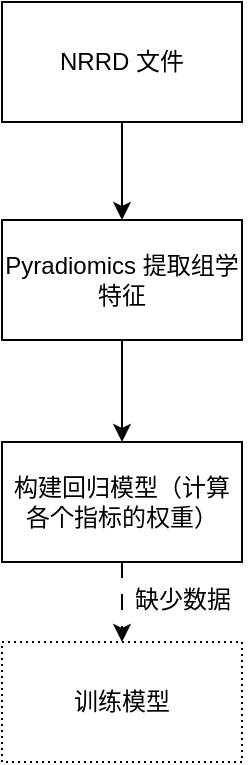 <mxfile version="24.0.6" type="github">
  <diagram name="第 1 页" id="OJ16oFzWZE-IDb74wPel">
    <mxGraphModel dx="830" dy="446" grid="0" gridSize="10" guides="1" tooltips="1" connect="1" arrows="1" fold="1" page="1" pageScale="1" pageWidth="827" pageHeight="1169" math="0" shadow="0">
      <root>
        <mxCell id="0" />
        <mxCell id="1" parent="0" />
        <mxCell id="uQt1VLGz3Sup6XHT0tWa-5" value="" style="edgeStyle=orthogonalEdgeStyle;rounded=0;orthogonalLoop=1;jettySize=auto;html=1;" edge="1" parent="1" source="uQt1VLGz3Sup6XHT0tWa-1" target="uQt1VLGz3Sup6XHT0tWa-2">
          <mxGeometry relative="1" as="geometry" />
        </mxCell>
        <mxCell id="uQt1VLGz3Sup6XHT0tWa-1" value="&lt;div&gt;NRRD 文件&lt;br&gt;&lt;/div&gt;" style="rounded=0;whiteSpace=wrap;html=1;" vertex="1" parent="1">
          <mxGeometry x="228" y="218" width="120" height="60" as="geometry" />
        </mxCell>
        <mxCell id="uQt1VLGz3Sup6XHT0tWa-6" value="" style="edgeStyle=orthogonalEdgeStyle;rounded=0;orthogonalLoop=1;jettySize=auto;html=1;" edge="1" parent="1" source="uQt1VLGz3Sup6XHT0tWa-2" target="uQt1VLGz3Sup6XHT0tWa-3">
          <mxGeometry relative="1" as="geometry" />
        </mxCell>
        <mxCell id="uQt1VLGz3Sup6XHT0tWa-2" value="Pyradiomics 提取组学特征" style="rounded=0;whiteSpace=wrap;html=1;" vertex="1" parent="1">
          <mxGeometry x="228" y="327" width="120" height="60" as="geometry" />
        </mxCell>
        <mxCell id="uQt1VLGz3Sup6XHT0tWa-7" value="" style="edgeStyle=orthogonalEdgeStyle;rounded=0;orthogonalLoop=1;jettySize=auto;html=1;dashed=1;dashPattern=8 8;" edge="1" parent="1" source="uQt1VLGz3Sup6XHT0tWa-3" target="uQt1VLGz3Sup6XHT0tWa-4">
          <mxGeometry relative="1" as="geometry" />
        </mxCell>
        <mxCell id="uQt1VLGz3Sup6XHT0tWa-3" value="构建回归模型（计算各个指标的权重）" style="rounded=0;whiteSpace=wrap;html=1;" vertex="1" parent="1">
          <mxGeometry x="228" y="438" width="120" height="60" as="geometry" />
        </mxCell>
        <mxCell id="uQt1VLGz3Sup6XHT0tWa-4" value="训练模型" style="rounded=0;whiteSpace=wrap;html=1;fillStyle=auto;dashed=1;dashPattern=1 2;" vertex="1" parent="1">
          <mxGeometry x="228" y="538" width="120" height="60" as="geometry" />
        </mxCell>
        <mxCell id="uQt1VLGz3Sup6XHT0tWa-8" value="缺少数据" style="text;html=1;align=center;verticalAlign=middle;resizable=0;points=[];autosize=1;strokeColor=none;fillColor=none;" vertex="1" parent="1">
          <mxGeometry x="285" y="504" width="66" height="26" as="geometry" />
        </mxCell>
      </root>
    </mxGraphModel>
  </diagram>
</mxfile>
